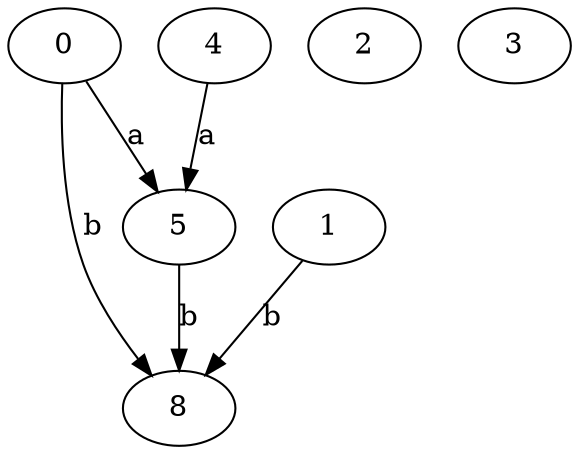 strict digraph  {
0;
1;
4;
5;
8;
2;
3;
0 -> 5  [label=a];
0 -> 8  [label=b];
1 -> 8  [label=b];
4 -> 5  [label=a];
5 -> 8  [label=b];
}
